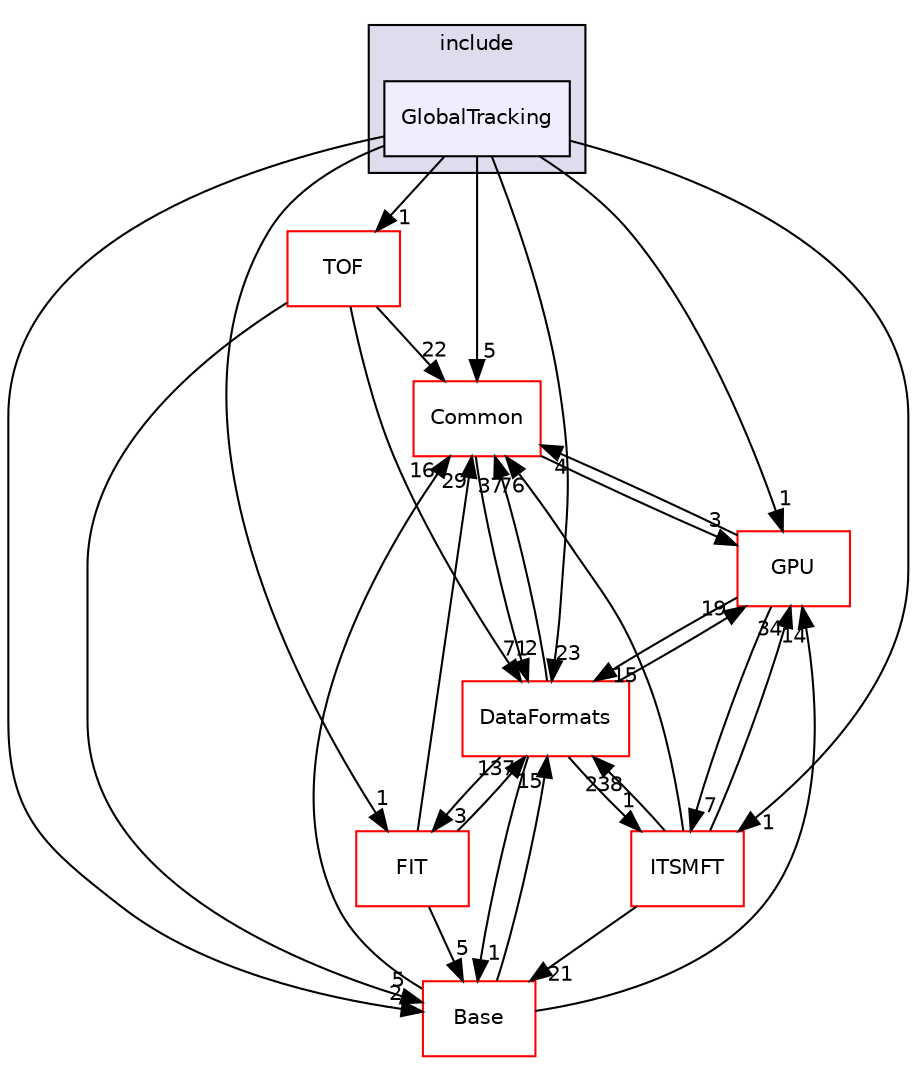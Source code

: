 digraph "/home/travis/build/AliceO2Group/AliceO2/Detectors/GlobalTracking/include/GlobalTracking" {
  bgcolor=transparent;
  compound=true
  node [ fontsize="10", fontname="Helvetica"];
  edge [ labelfontsize="10", labelfontname="Helvetica"];
  subgraph clusterdir_6c932510dcafb55c77509e6f7d0d452e {
    graph [ bgcolor="#ddddee", pencolor="black", label="include" fontname="Helvetica", fontsize="10", URL="dir_6c932510dcafb55c77509e6f7d0d452e.html"]
  dir_2c99484774ac4ebfb966358c39bafad1 [shape=box, label="GlobalTracking", style="filled", fillcolor="#eeeeff", pencolor="black", URL="dir_2c99484774ac4ebfb966358c39bafad1.html"];
  }
  dir_4ab6b4cc6a7edbff49100e9123df213f [shape=box label="Common" color="red" URL="dir_4ab6b4cc6a7edbff49100e9123df213f.html"];
  dir_d14e88a79bca429480864605ee348cef [shape=box label="FIT" color="red" URL="dir_d14e88a79bca429480864605ee348cef.html"];
  dir_37c90836491b695b472bf98d1be8336b [shape=box label="Base" color="red" URL="dir_37c90836491b695b472bf98d1be8336b.html"];
  dir_1306292b77b40360479b729ac9ee7efe [shape=box label="ITSMFT" color="red" URL="dir_1306292b77b40360479b729ac9ee7efe.html"];
  dir_577c839d346a264df4e9e588ca2a45dd [shape=box label="TOF" color="red" URL="dir_577c839d346a264df4e9e588ca2a45dd.html"];
  dir_f511f1e9c03c071966ae594f00bbc5e0 [shape=box label="GPU" color="red" URL="dir_f511f1e9c03c071966ae594f00bbc5e0.html"];
  dir_2171f7ec022c5423887b07c69b2f5b48 [shape=box label="DataFormats" color="red" URL="dir_2171f7ec022c5423887b07c69b2f5b48.html"];
  dir_4ab6b4cc6a7edbff49100e9123df213f->dir_f511f1e9c03c071966ae594f00bbc5e0 [headlabel="3", labeldistance=1.5 headhref="dir_000029_000716.html"];
  dir_4ab6b4cc6a7edbff49100e9123df213f->dir_2171f7ec022c5423887b07c69b2f5b48 [headlabel="2", labeldistance=1.5 headhref="dir_000029_000079.html"];
  dir_d14e88a79bca429480864605ee348cef->dir_4ab6b4cc6a7edbff49100e9123df213f [headlabel="29", labeldistance=1.5 headhref="dir_000165_000029.html"];
  dir_d14e88a79bca429480864605ee348cef->dir_37c90836491b695b472bf98d1be8336b [headlabel="5", labeldistance=1.5 headhref="dir_000165_000274.html"];
  dir_d14e88a79bca429480864605ee348cef->dir_2171f7ec022c5423887b07c69b2f5b48 [headlabel="137", labeldistance=1.5 headhref="dir_000165_000079.html"];
  dir_37c90836491b695b472bf98d1be8336b->dir_4ab6b4cc6a7edbff49100e9123df213f [headlabel="16", labeldistance=1.5 headhref="dir_000274_000029.html"];
  dir_37c90836491b695b472bf98d1be8336b->dir_f511f1e9c03c071966ae594f00bbc5e0 [headlabel="14", labeldistance=1.5 headhref="dir_000274_000716.html"];
  dir_37c90836491b695b472bf98d1be8336b->dir_2171f7ec022c5423887b07c69b2f5b48 [headlabel="15", labeldistance=1.5 headhref="dir_000274_000079.html"];
  dir_1306292b77b40360479b729ac9ee7efe->dir_4ab6b4cc6a7edbff49100e9123df213f [headlabel="76", labeldistance=1.5 headhref="dir_000045_000029.html"];
  dir_1306292b77b40360479b729ac9ee7efe->dir_37c90836491b695b472bf98d1be8336b [headlabel="21", labeldistance=1.5 headhref="dir_000045_000274.html"];
  dir_1306292b77b40360479b729ac9ee7efe->dir_f511f1e9c03c071966ae594f00bbc5e0 [headlabel="34", labeldistance=1.5 headhref="dir_000045_000716.html"];
  dir_1306292b77b40360479b729ac9ee7efe->dir_2171f7ec022c5423887b07c69b2f5b48 [headlabel="238", labeldistance=1.5 headhref="dir_000045_000079.html"];
  dir_577c839d346a264df4e9e588ca2a45dd->dir_4ab6b4cc6a7edbff49100e9123df213f [headlabel="22", labeldistance=1.5 headhref="dir_000139_000029.html"];
  dir_577c839d346a264df4e9e588ca2a45dd->dir_37c90836491b695b472bf98d1be8336b [headlabel="5", labeldistance=1.5 headhref="dir_000139_000274.html"];
  dir_577c839d346a264df4e9e588ca2a45dd->dir_2171f7ec022c5423887b07c69b2f5b48 [headlabel="71", labeldistance=1.5 headhref="dir_000139_000079.html"];
  dir_2c99484774ac4ebfb966358c39bafad1->dir_4ab6b4cc6a7edbff49100e9123df213f [headlabel="5", labeldistance=1.5 headhref="dir_000493_000029.html"];
  dir_2c99484774ac4ebfb966358c39bafad1->dir_d14e88a79bca429480864605ee348cef [headlabel="1", labeldistance=1.5 headhref="dir_000493_000165.html"];
  dir_2c99484774ac4ebfb966358c39bafad1->dir_37c90836491b695b472bf98d1be8336b [headlabel="2", labeldistance=1.5 headhref="dir_000493_000274.html"];
  dir_2c99484774ac4ebfb966358c39bafad1->dir_1306292b77b40360479b729ac9ee7efe [headlabel="1", labeldistance=1.5 headhref="dir_000493_000045.html"];
  dir_2c99484774ac4ebfb966358c39bafad1->dir_577c839d346a264df4e9e588ca2a45dd [headlabel="1", labeldistance=1.5 headhref="dir_000493_000139.html"];
  dir_2c99484774ac4ebfb966358c39bafad1->dir_f511f1e9c03c071966ae594f00bbc5e0 [headlabel="1", labeldistance=1.5 headhref="dir_000493_000716.html"];
  dir_2c99484774ac4ebfb966358c39bafad1->dir_2171f7ec022c5423887b07c69b2f5b48 [headlabel="23", labeldistance=1.5 headhref="dir_000493_000079.html"];
  dir_f511f1e9c03c071966ae594f00bbc5e0->dir_4ab6b4cc6a7edbff49100e9123df213f [headlabel="4", labeldistance=1.5 headhref="dir_000716_000029.html"];
  dir_f511f1e9c03c071966ae594f00bbc5e0->dir_1306292b77b40360479b729ac9ee7efe [headlabel="7", labeldistance=1.5 headhref="dir_000716_000045.html"];
  dir_f511f1e9c03c071966ae594f00bbc5e0->dir_2171f7ec022c5423887b07c69b2f5b48 [headlabel="15", labeldistance=1.5 headhref="dir_000716_000079.html"];
  dir_2171f7ec022c5423887b07c69b2f5b48->dir_4ab6b4cc6a7edbff49100e9123df213f [headlabel="37", labeldistance=1.5 headhref="dir_000079_000029.html"];
  dir_2171f7ec022c5423887b07c69b2f5b48->dir_d14e88a79bca429480864605ee348cef [headlabel="3", labeldistance=1.5 headhref="dir_000079_000165.html"];
  dir_2171f7ec022c5423887b07c69b2f5b48->dir_37c90836491b695b472bf98d1be8336b [headlabel="1", labeldistance=1.5 headhref="dir_000079_000274.html"];
  dir_2171f7ec022c5423887b07c69b2f5b48->dir_1306292b77b40360479b729ac9ee7efe [headlabel="1", labeldistance=1.5 headhref="dir_000079_000045.html"];
  dir_2171f7ec022c5423887b07c69b2f5b48->dir_f511f1e9c03c071966ae594f00bbc5e0 [headlabel="19", labeldistance=1.5 headhref="dir_000079_000716.html"];
}
